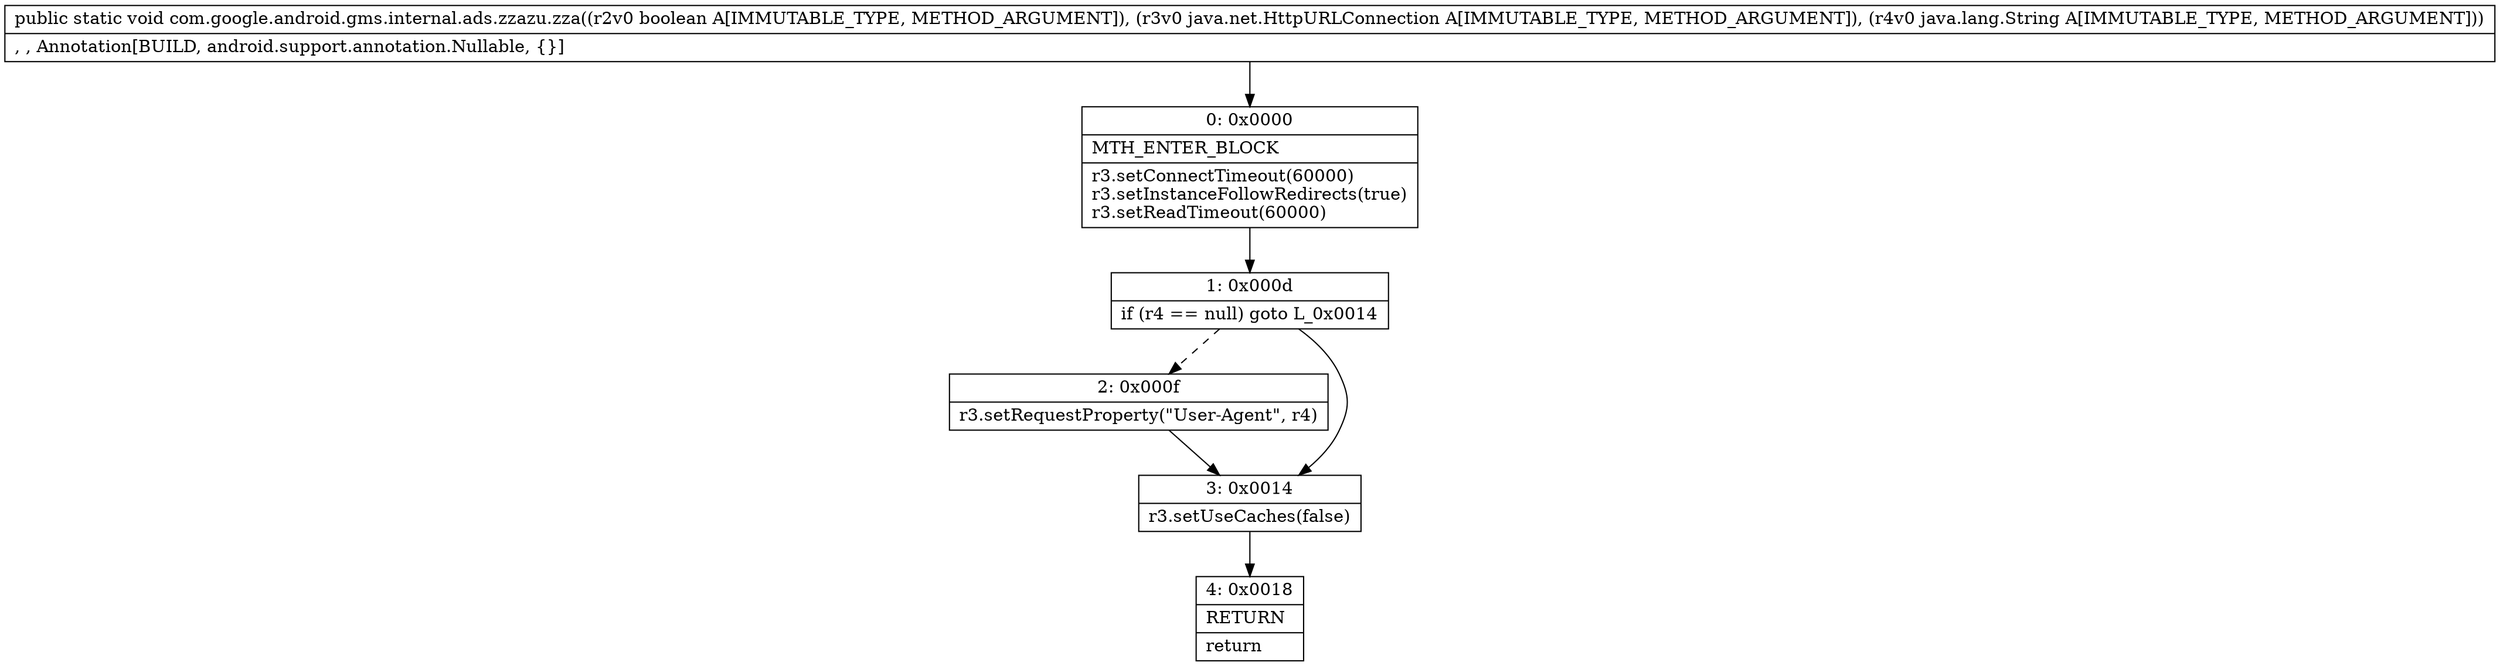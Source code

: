 digraph "CFG forcom.google.android.gms.internal.ads.zzazu.zza(ZLjava\/net\/HttpURLConnection;Ljava\/lang\/String;)V" {
Node_0 [shape=record,label="{0\:\ 0x0000|MTH_ENTER_BLOCK\l|r3.setConnectTimeout(60000)\lr3.setInstanceFollowRedirects(true)\lr3.setReadTimeout(60000)\l}"];
Node_1 [shape=record,label="{1\:\ 0x000d|if (r4 == null) goto L_0x0014\l}"];
Node_2 [shape=record,label="{2\:\ 0x000f|r3.setRequestProperty(\"User\-Agent\", r4)\l}"];
Node_3 [shape=record,label="{3\:\ 0x0014|r3.setUseCaches(false)\l}"];
Node_4 [shape=record,label="{4\:\ 0x0018|RETURN\l|return\l}"];
MethodNode[shape=record,label="{public static void com.google.android.gms.internal.ads.zzazu.zza((r2v0 boolean A[IMMUTABLE_TYPE, METHOD_ARGUMENT]), (r3v0 java.net.HttpURLConnection A[IMMUTABLE_TYPE, METHOD_ARGUMENT]), (r4v0 java.lang.String A[IMMUTABLE_TYPE, METHOD_ARGUMENT]))  | , , Annotation[BUILD, android.support.annotation.Nullable, \{\}]\l}"];
MethodNode -> Node_0;
Node_0 -> Node_1;
Node_1 -> Node_2[style=dashed];
Node_1 -> Node_3;
Node_2 -> Node_3;
Node_3 -> Node_4;
}

